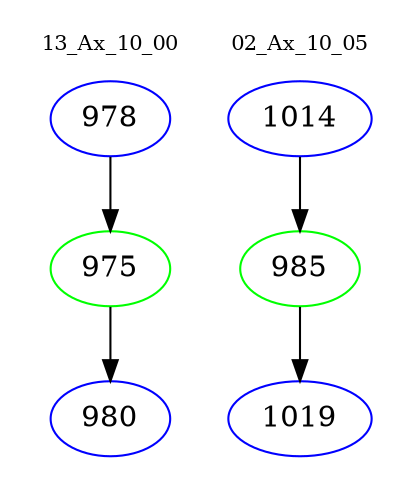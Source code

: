 digraph{
subgraph cluster_0 {
color = white
label = "13_Ax_10_00";
fontsize=10;
T0_978 [label="978", color="blue"]
T0_978 -> T0_975 [color="black"]
T0_975 [label="975", color="green"]
T0_975 -> T0_980 [color="black"]
T0_980 [label="980", color="blue"]
}
subgraph cluster_1 {
color = white
label = "02_Ax_10_05";
fontsize=10;
T1_1014 [label="1014", color="blue"]
T1_1014 -> T1_985 [color="black"]
T1_985 [label="985", color="green"]
T1_985 -> T1_1019 [color="black"]
T1_1019 [label="1019", color="blue"]
}
}
